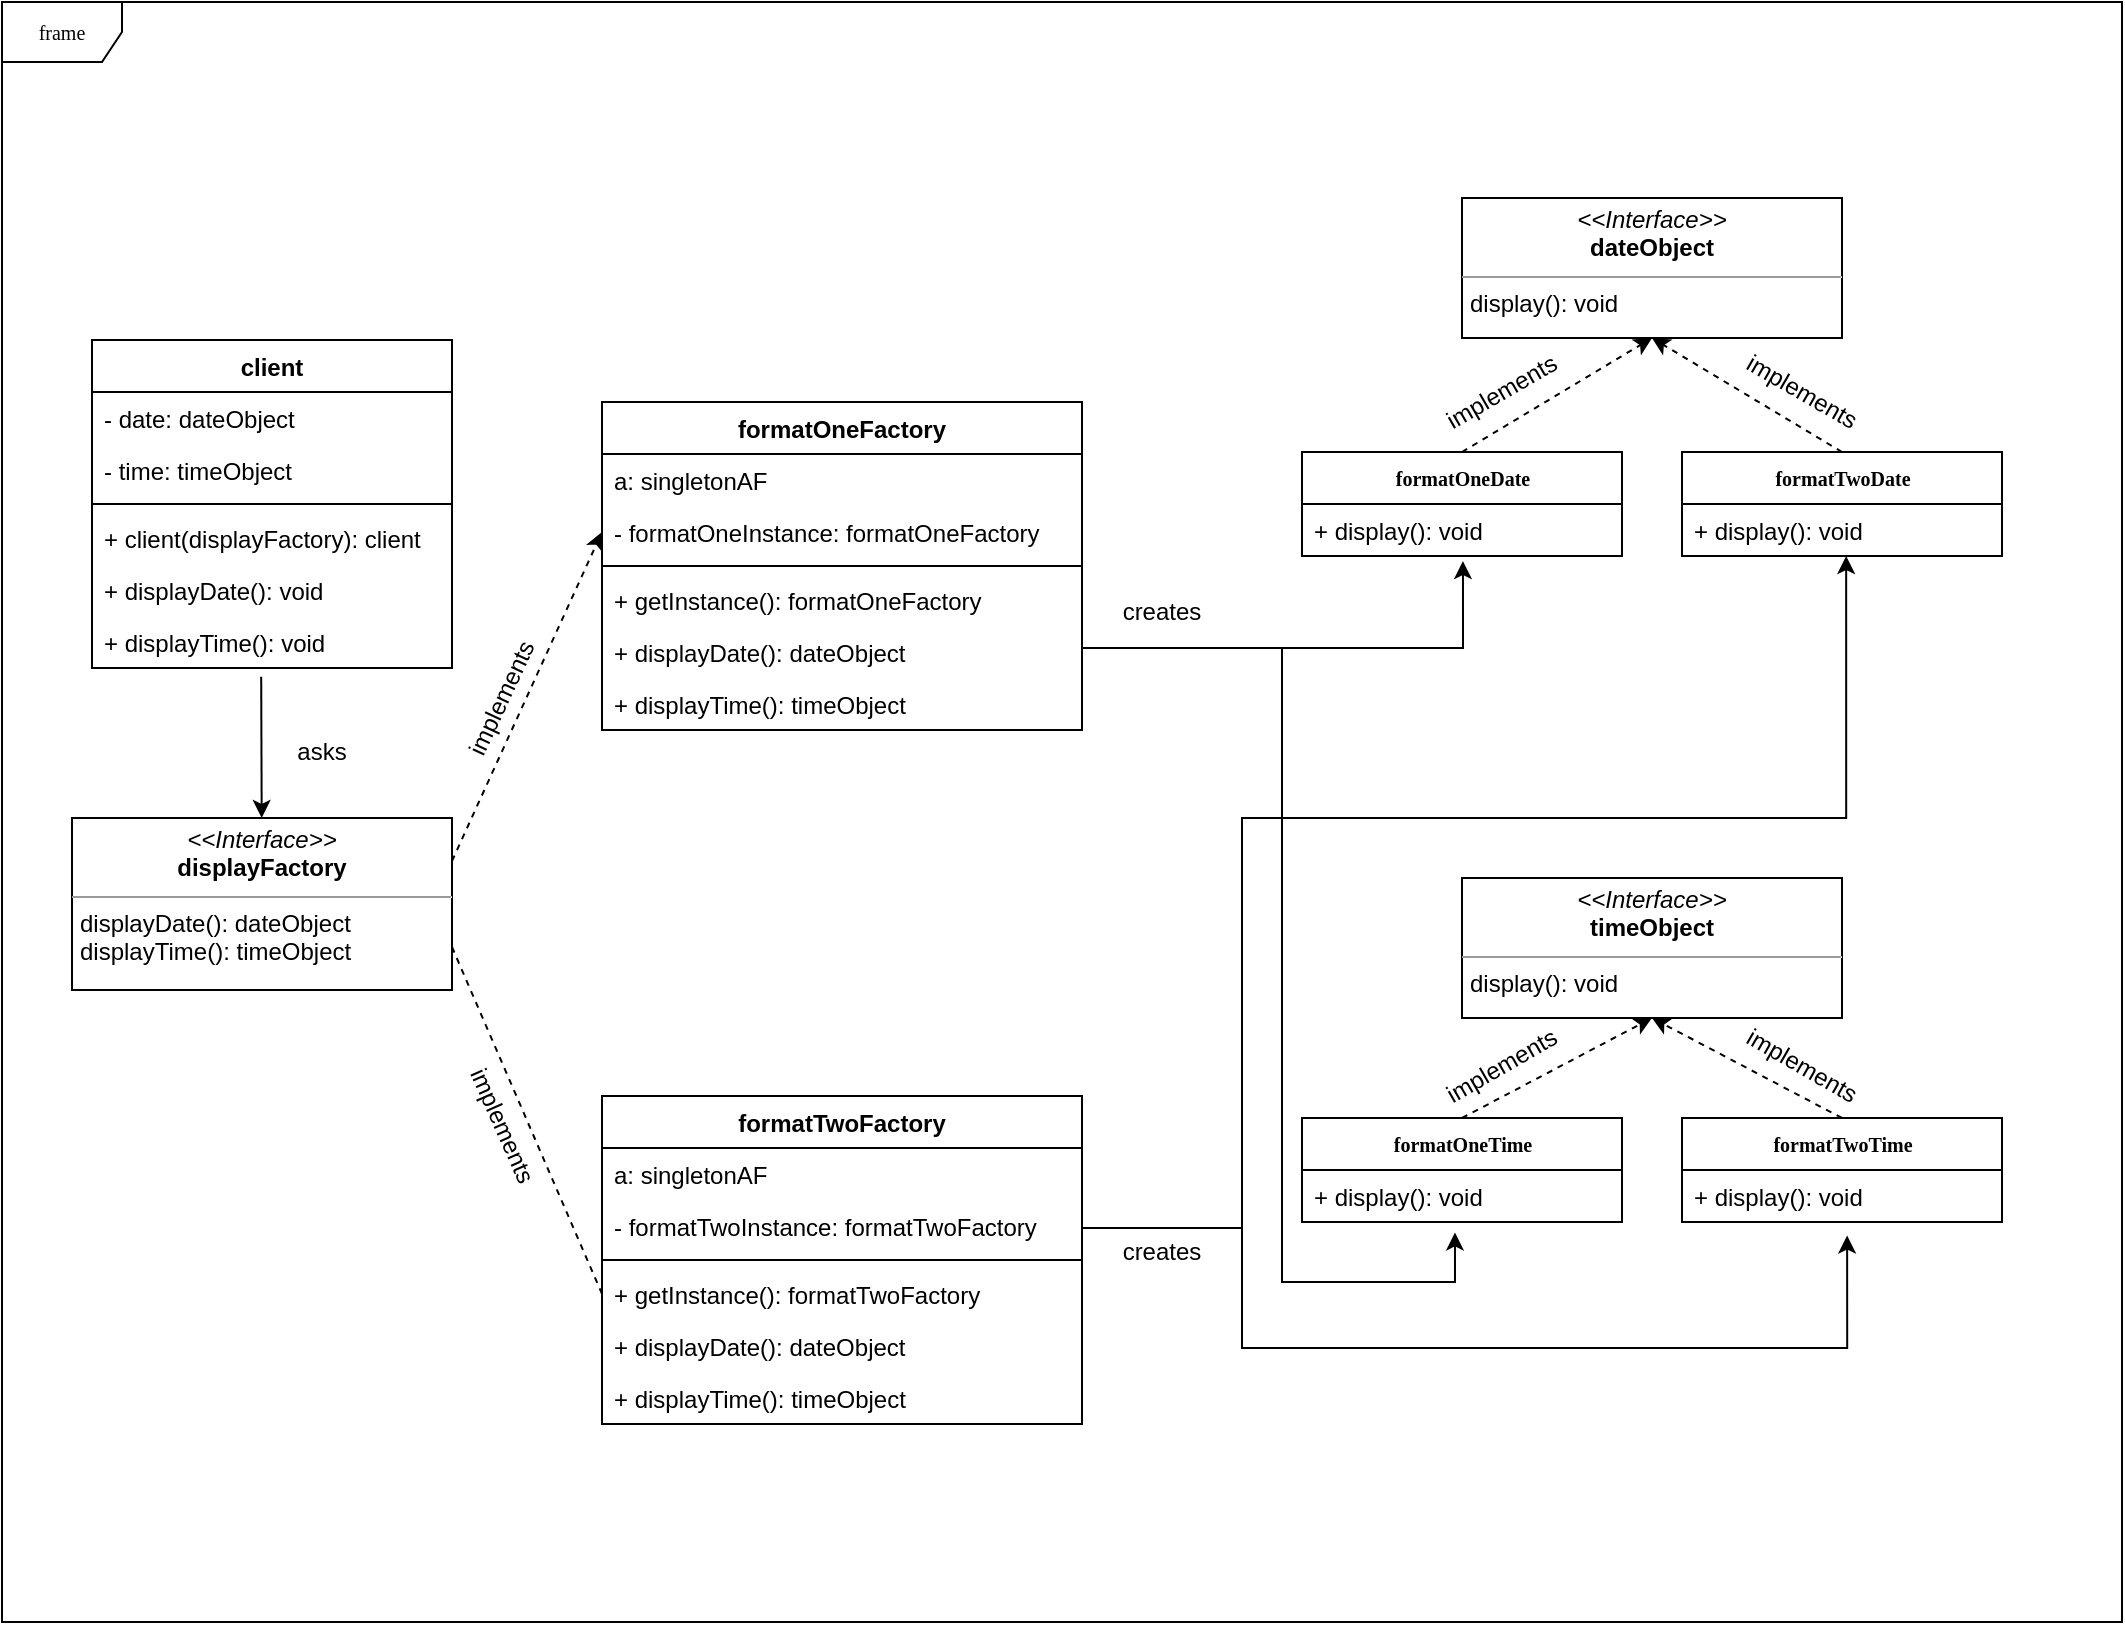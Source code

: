 <mxfile version="20.5.3" type="github">
  <diagram name="Page-1" id="c4acf3e9-155e-7222-9cf6-157b1a14988f">
    <mxGraphModel dx="1209" dy="666" grid="1" gridSize="10" guides="1" tooltips="1" connect="1" arrows="1" fold="1" page="1" pageScale="1" pageWidth="1100" pageHeight="850" background="none" math="0" shadow="0">
      <root>
        <mxCell id="0" />
        <mxCell id="1" parent="0" />
        <mxCell id="17acba5748e5396b-1" value="frame" style="shape=umlFrame;whiteSpace=wrap;html=1;rounded=0;shadow=0;comic=0;labelBackgroundColor=none;strokeWidth=1;fontFamily=Verdana;fontSize=10;align=center;" parent="1" vertex="1">
          <mxGeometry x="20" y="20" width="1060" height="810" as="geometry" />
        </mxCell>
        <mxCell id="BpKrfiNGWXmPdri83k6H-61" style="rounded=0;orthogonalLoop=1;jettySize=auto;html=1;exitX=1;exitY=0.25;exitDx=0;exitDy=0;entryX=0;entryY=0.5;entryDx=0;entryDy=0;dashed=1;" edge="1" parent="1" source="5d2195bd80daf111-12" target="BpKrfiNGWXmPdri83k6H-39">
          <mxGeometry relative="1" as="geometry" />
        </mxCell>
        <mxCell id="5d2195bd80daf111-12" value="&lt;p style=&quot;margin:0px;margin-top:4px;text-align:center;&quot;&gt;&lt;i&gt;&amp;lt;&amp;lt;Interface&amp;gt;&amp;gt;&lt;/i&gt;&lt;br&gt;&lt;b&gt;displayFactory&lt;/b&gt;&lt;/p&gt;&lt;hr size=&quot;1&quot;&gt;&lt;p style=&quot;margin:0px;margin-left:4px;&quot;&gt;displayDate(): dateObject&lt;br&gt;displayTime(): timeObject&lt;/p&gt;" style="verticalAlign=top;align=left;overflow=fill;fontSize=12;fontFamily=Helvetica;html=1;rounded=0;shadow=0;comic=0;labelBackgroundColor=none;strokeWidth=1" parent="1" vertex="1">
          <mxGeometry x="55" y="428" width="190" height="86" as="geometry" />
        </mxCell>
        <mxCell id="5d2195bd80daf111-20" value="&lt;p style=&quot;margin:0px;margin-top:4px;text-align:center;&quot;&gt;&lt;i&gt;&amp;lt;&amp;lt;Interface&amp;gt;&amp;gt;&lt;/i&gt;&lt;br&gt;&lt;b&gt;dateObject&lt;/b&gt;&lt;/p&gt;&lt;hr size=&quot;1&quot;&gt;&lt;p style=&quot;margin:0px;margin-left:4px;&quot;&gt;display(): void&lt;br&gt;&lt;/p&gt;" style="verticalAlign=top;align=left;overflow=fill;fontSize=12;fontFamily=Helvetica;html=1;rounded=0;shadow=0;comic=0;labelBackgroundColor=none;strokeWidth=1" parent="1" vertex="1">
          <mxGeometry x="750" y="118" width="190" height="70" as="geometry" />
        </mxCell>
        <mxCell id="BpKrfiNGWXmPdri83k6H-12" value="&lt;b&gt;formatOneDate&lt;/b&gt;" style="swimlane;html=1;fontStyle=0;childLayout=stackLayout;horizontal=1;startSize=26;fillColor=none;horizontalStack=0;resizeParent=1;resizeLast=0;collapsible=1;marginBottom=0;swimlaneFillColor=#ffffff;rounded=0;shadow=0;comic=0;labelBackgroundColor=none;strokeWidth=1;fontFamily=Verdana;fontSize=10;align=center;" vertex="1" parent="1">
          <mxGeometry x="670" y="245" width="160" height="52" as="geometry" />
        </mxCell>
        <mxCell id="BpKrfiNGWXmPdri83k6H-13" value="+ display(): void" style="text;html=1;strokeColor=none;fillColor=none;align=left;verticalAlign=top;spacingLeft=4;spacingRight=4;whiteSpace=wrap;overflow=hidden;rotatable=0;points=[[0,0.5],[1,0.5]];portConstraint=eastwest;" vertex="1" parent="BpKrfiNGWXmPdri83k6H-12">
          <mxGeometry y="26" width="160" height="26" as="geometry" />
        </mxCell>
        <mxCell id="BpKrfiNGWXmPdri83k6H-16" value="&lt;b&gt;formatTwoTime&lt;/b&gt;" style="swimlane;html=1;fontStyle=0;childLayout=stackLayout;horizontal=1;startSize=26;fillColor=none;horizontalStack=0;resizeParent=1;resizeLast=0;collapsible=1;marginBottom=0;swimlaneFillColor=#ffffff;rounded=0;shadow=0;comic=0;labelBackgroundColor=none;strokeWidth=1;fontFamily=Verdana;fontSize=10;align=center;" vertex="1" parent="1">
          <mxGeometry x="860" y="578" width="160" height="52" as="geometry" />
        </mxCell>
        <mxCell id="BpKrfiNGWXmPdri83k6H-17" value="+ display(): void" style="text;html=1;strokeColor=none;fillColor=none;align=left;verticalAlign=top;spacingLeft=4;spacingRight=4;whiteSpace=wrap;overflow=hidden;rotatable=0;points=[[0,0.5],[1,0.5]];portConstraint=eastwest;" vertex="1" parent="BpKrfiNGWXmPdri83k6H-16">
          <mxGeometry y="26" width="160" height="26" as="geometry" />
        </mxCell>
        <mxCell id="BpKrfiNGWXmPdri83k6H-18" value="&lt;p style=&quot;margin:0px;margin-top:4px;text-align:center;&quot;&gt;&lt;i&gt;&amp;lt;&amp;lt;Interface&amp;gt;&amp;gt;&lt;/i&gt;&lt;br&gt;&lt;b&gt;timeObject&lt;/b&gt;&lt;/p&gt;&lt;hr size=&quot;1&quot;&gt;&lt;p style=&quot;margin:0px;margin-left:4px;&quot;&gt;display(): void&lt;br&gt;&lt;/p&gt;" style="verticalAlign=top;align=left;overflow=fill;fontSize=12;fontFamily=Helvetica;html=1;rounded=0;shadow=0;comic=0;labelBackgroundColor=none;strokeWidth=1" vertex="1" parent="1">
          <mxGeometry x="750" y="458" width="190" height="70" as="geometry" />
        </mxCell>
        <mxCell id="BpKrfiNGWXmPdri83k6H-19" value="&lt;b&gt;formatTwoDate&lt;/b&gt;" style="swimlane;html=1;fontStyle=0;childLayout=stackLayout;horizontal=1;startSize=26;fillColor=none;horizontalStack=0;resizeParent=1;resizeLast=0;collapsible=1;marginBottom=0;swimlaneFillColor=#ffffff;rounded=0;shadow=0;comic=0;labelBackgroundColor=none;strokeWidth=1;fontFamily=Verdana;fontSize=10;align=center;" vertex="1" parent="1">
          <mxGeometry x="860" y="245" width="160" height="52" as="geometry" />
        </mxCell>
        <mxCell id="BpKrfiNGWXmPdri83k6H-20" value="+ display(): void" style="text;html=1;strokeColor=none;fillColor=none;align=left;verticalAlign=top;spacingLeft=4;spacingRight=4;whiteSpace=wrap;overflow=hidden;rotatable=0;points=[[0,0.5],[1,0.5]];portConstraint=eastwest;" vertex="1" parent="BpKrfiNGWXmPdri83k6H-19">
          <mxGeometry y="26" width="160" height="26" as="geometry" />
        </mxCell>
        <mxCell id="BpKrfiNGWXmPdri83k6H-21" value="&lt;b&gt;formatOneTime&lt;/b&gt;" style="swimlane;html=1;fontStyle=0;childLayout=stackLayout;horizontal=1;startSize=26;fillColor=none;horizontalStack=0;resizeParent=1;resizeLast=0;collapsible=1;marginBottom=0;swimlaneFillColor=#ffffff;rounded=0;shadow=0;comic=0;labelBackgroundColor=none;strokeWidth=1;fontFamily=Verdana;fontSize=10;align=center;" vertex="1" parent="1">
          <mxGeometry x="670" y="578" width="160" height="52" as="geometry" />
        </mxCell>
        <mxCell id="BpKrfiNGWXmPdri83k6H-22" value="+ display(): void" style="text;html=1;strokeColor=none;fillColor=none;align=left;verticalAlign=top;spacingLeft=4;spacingRight=4;whiteSpace=wrap;overflow=hidden;rotatable=0;points=[[0,0.5],[1,0.5]];portConstraint=eastwest;" vertex="1" parent="BpKrfiNGWXmPdri83k6H-21">
          <mxGeometry y="26" width="160" height="26" as="geometry" />
        </mxCell>
        <mxCell id="BpKrfiNGWXmPdri83k6H-28" value="client" style="swimlane;fontStyle=1;align=center;verticalAlign=top;childLayout=stackLayout;horizontal=1;startSize=26;horizontalStack=0;resizeParent=1;resizeParentMax=0;resizeLast=0;collapsible=1;marginBottom=0;strokeColor=default;strokeWidth=1;" vertex="1" parent="1">
          <mxGeometry x="65" y="189" width="180" height="164" as="geometry" />
        </mxCell>
        <mxCell id="BpKrfiNGWXmPdri83k6H-32" value="- date: dateObject" style="text;strokeColor=none;fillColor=none;align=left;verticalAlign=top;spacingLeft=4;spacingRight=4;overflow=hidden;rotatable=0;points=[[0,0.5],[1,0.5]];portConstraint=eastwest;strokeWidth=1;" vertex="1" parent="BpKrfiNGWXmPdri83k6H-28">
          <mxGeometry y="26" width="180" height="26" as="geometry" />
        </mxCell>
        <mxCell id="BpKrfiNGWXmPdri83k6H-29" value="- time: timeObject" style="text;strokeColor=none;fillColor=none;align=left;verticalAlign=top;spacingLeft=4;spacingRight=4;overflow=hidden;rotatable=0;points=[[0,0.5],[1,0.5]];portConstraint=eastwest;strokeWidth=1;" vertex="1" parent="BpKrfiNGWXmPdri83k6H-28">
          <mxGeometry y="52" width="180" height="26" as="geometry" />
        </mxCell>
        <mxCell id="BpKrfiNGWXmPdri83k6H-30" value="" style="line;strokeWidth=1;fillColor=none;align=left;verticalAlign=middle;spacingTop=-1;spacingLeft=3;spacingRight=3;rotatable=0;labelPosition=right;points=[];portConstraint=eastwest;strokeColor=inherit;" vertex="1" parent="BpKrfiNGWXmPdri83k6H-28">
          <mxGeometry y="78" width="180" height="8" as="geometry" />
        </mxCell>
        <mxCell id="BpKrfiNGWXmPdri83k6H-34" value="+ client(displayFactory): client" style="text;strokeColor=none;fillColor=none;align=left;verticalAlign=top;spacingLeft=4;spacingRight=4;overflow=hidden;rotatable=0;points=[[0,0.5],[1,0.5]];portConstraint=eastwest;strokeWidth=1;" vertex="1" parent="BpKrfiNGWXmPdri83k6H-28">
          <mxGeometry y="86" width="180" height="26" as="geometry" />
        </mxCell>
        <mxCell id="BpKrfiNGWXmPdri83k6H-31" value="+ displayDate(): void" style="text;strokeColor=none;fillColor=none;align=left;verticalAlign=top;spacingLeft=4;spacingRight=4;overflow=hidden;rotatable=0;points=[[0,0.5],[1,0.5]];portConstraint=eastwest;strokeWidth=1;" vertex="1" parent="BpKrfiNGWXmPdri83k6H-28">
          <mxGeometry y="112" width="180" height="26" as="geometry" />
        </mxCell>
        <mxCell id="BpKrfiNGWXmPdri83k6H-35" value="+ displayTime(): void" style="text;strokeColor=none;fillColor=none;align=left;verticalAlign=top;spacingLeft=4;spacingRight=4;overflow=hidden;rotatable=0;points=[[0,0.5],[1,0.5]];portConstraint=eastwest;strokeWidth=1;" vertex="1" parent="BpKrfiNGWXmPdri83k6H-28">
          <mxGeometry y="138" width="180" height="26" as="geometry" />
        </mxCell>
        <mxCell id="BpKrfiNGWXmPdri83k6H-37" value="formatOneFactory" style="swimlane;fontStyle=1;align=center;verticalAlign=top;childLayout=stackLayout;horizontal=1;startSize=26;horizontalStack=0;resizeParent=1;resizeParentMax=0;resizeLast=0;collapsible=1;marginBottom=0;strokeColor=default;strokeWidth=1;" vertex="1" parent="1">
          <mxGeometry x="320" y="220" width="240" height="164" as="geometry" />
        </mxCell>
        <mxCell id="BpKrfiNGWXmPdri83k6H-38" value="a: singletonAF" style="text;strokeColor=none;fillColor=none;align=left;verticalAlign=top;spacingLeft=4;spacingRight=4;overflow=hidden;rotatable=0;points=[[0,0.5],[1,0.5]];portConstraint=eastwest;strokeWidth=1;" vertex="1" parent="BpKrfiNGWXmPdri83k6H-37">
          <mxGeometry y="26" width="240" height="26" as="geometry" />
        </mxCell>
        <mxCell id="BpKrfiNGWXmPdri83k6H-39" value="- formatOneInstance: formatOneFactory" style="text;strokeColor=none;fillColor=none;align=left;verticalAlign=top;spacingLeft=4;spacingRight=4;overflow=hidden;rotatable=0;points=[[0,0.5],[1,0.5]];portConstraint=eastwest;strokeWidth=1;" vertex="1" parent="BpKrfiNGWXmPdri83k6H-37">
          <mxGeometry y="52" width="240" height="26" as="geometry" />
        </mxCell>
        <mxCell id="BpKrfiNGWXmPdri83k6H-40" value="" style="line;strokeWidth=1;fillColor=none;align=left;verticalAlign=middle;spacingTop=-1;spacingLeft=3;spacingRight=3;rotatable=0;labelPosition=right;points=[];portConstraint=eastwest;strokeColor=inherit;" vertex="1" parent="BpKrfiNGWXmPdri83k6H-37">
          <mxGeometry y="78" width="240" height="8" as="geometry" />
        </mxCell>
        <mxCell id="BpKrfiNGWXmPdri83k6H-41" value="+ getInstance(): formatOneFactory" style="text;strokeColor=none;fillColor=none;align=left;verticalAlign=top;spacingLeft=4;spacingRight=4;overflow=hidden;rotatable=0;points=[[0,0.5],[1,0.5]];portConstraint=eastwest;strokeWidth=1;" vertex="1" parent="BpKrfiNGWXmPdri83k6H-37">
          <mxGeometry y="86" width="240" height="26" as="geometry" />
        </mxCell>
        <mxCell id="BpKrfiNGWXmPdri83k6H-42" value="+ displayDate(): dateObject" style="text;strokeColor=none;fillColor=none;align=left;verticalAlign=top;spacingLeft=4;spacingRight=4;overflow=hidden;rotatable=0;points=[[0,0.5],[1,0.5]];portConstraint=eastwest;strokeWidth=1;" vertex="1" parent="BpKrfiNGWXmPdri83k6H-37">
          <mxGeometry y="112" width="240" height="26" as="geometry" />
        </mxCell>
        <mxCell id="BpKrfiNGWXmPdri83k6H-43" value="+ displayTime(): timeObject" style="text;strokeColor=none;fillColor=none;align=left;verticalAlign=top;spacingLeft=4;spacingRight=4;overflow=hidden;rotatable=0;points=[[0,0.5],[1,0.5]];portConstraint=eastwest;strokeWidth=1;" vertex="1" parent="BpKrfiNGWXmPdri83k6H-37">
          <mxGeometry y="138" width="240" height="26" as="geometry" />
        </mxCell>
        <mxCell id="BpKrfiNGWXmPdri83k6H-51" value="formatTwoFactory" style="swimlane;fontStyle=1;align=center;verticalAlign=top;childLayout=stackLayout;horizontal=1;startSize=26;horizontalStack=0;resizeParent=1;resizeParentMax=0;resizeLast=0;collapsible=1;marginBottom=0;strokeColor=default;strokeWidth=1;" vertex="1" parent="1">
          <mxGeometry x="320" y="567" width="240" height="164" as="geometry" />
        </mxCell>
        <mxCell id="BpKrfiNGWXmPdri83k6H-52" value="a: singletonAF" style="text;strokeColor=none;fillColor=none;align=left;verticalAlign=top;spacingLeft=4;spacingRight=4;overflow=hidden;rotatable=0;points=[[0,0.5],[1,0.5]];portConstraint=eastwest;strokeWidth=1;" vertex="1" parent="BpKrfiNGWXmPdri83k6H-51">
          <mxGeometry y="26" width="240" height="26" as="geometry" />
        </mxCell>
        <mxCell id="BpKrfiNGWXmPdri83k6H-53" value="- formatTwoInstance: formatTwoFactory" style="text;strokeColor=none;fillColor=none;align=left;verticalAlign=top;spacingLeft=4;spacingRight=4;overflow=hidden;rotatable=0;points=[[0,0.5],[1,0.5]];portConstraint=eastwest;strokeWidth=1;" vertex="1" parent="BpKrfiNGWXmPdri83k6H-51">
          <mxGeometry y="52" width="240" height="26" as="geometry" />
        </mxCell>
        <mxCell id="BpKrfiNGWXmPdri83k6H-54" value="" style="line;strokeWidth=1;fillColor=none;align=left;verticalAlign=middle;spacingTop=-1;spacingLeft=3;spacingRight=3;rotatable=0;labelPosition=right;points=[];portConstraint=eastwest;strokeColor=inherit;" vertex="1" parent="BpKrfiNGWXmPdri83k6H-51">
          <mxGeometry y="78" width="240" height="8" as="geometry" />
        </mxCell>
        <mxCell id="BpKrfiNGWXmPdri83k6H-55" value="+ getInstance(): formatTwoFactory" style="text;strokeColor=none;fillColor=none;align=left;verticalAlign=top;spacingLeft=4;spacingRight=4;overflow=hidden;rotatable=0;points=[[0,0.5],[1,0.5]];portConstraint=eastwest;strokeWidth=1;" vertex="1" parent="BpKrfiNGWXmPdri83k6H-51">
          <mxGeometry y="86" width="240" height="26" as="geometry" />
        </mxCell>
        <mxCell id="BpKrfiNGWXmPdri83k6H-56" value="+ displayDate(): dateObject" style="text;strokeColor=none;fillColor=none;align=left;verticalAlign=top;spacingLeft=4;spacingRight=4;overflow=hidden;rotatable=0;points=[[0,0.5],[1,0.5]];portConstraint=eastwest;strokeWidth=1;" vertex="1" parent="BpKrfiNGWXmPdri83k6H-51">
          <mxGeometry y="112" width="240" height="26" as="geometry" />
        </mxCell>
        <mxCell id="BpKrfiNGWXmPdri83k6H-57" value="+ displayTime(): timeObject" style="text;strokeColor=none;fillColor=none;align=left;verticalAlign=top;spacingLeft=4;spacingRight=4;overflow=hidden;rotatable=0;points=[[0,0.5],[1,0.5]];portConstraint=eastwest;strokeWidth=1;" vertex="1" parent="BpKrfiNGWXmPdri83k6H-51">
          <mxGeometry y="138" width="240" height="26" as="geometry" />
        </mxCell>
        <mxCell id="BpKrfiNGWXmPdri83k6H-60" value="" style="endArrow=none;dashed=1;html=1;rounded=0;entryX=0;entryY=0.5;entryDx=0;entryDy=0;exitX=1;exitY=0.75;exitDx=0;exitDy=0;" edge="1" parent="1" source="5d2195bd80daf111-12" target="BpKrfiNGWXmPdri83k6H-55">
          <mxGeometry width="50" height="50" relative="1" as="geometry">
            <mxPoint x="560" y="478" as="sourcePoint" />
            <mxPoint x="610" y="428" as="targetPoint" />
          </mxGeometry>
        </mxCell>
        <mxCell id="BpKrfiNGWXmPdri83k6H-62" style="rounded=0;orthogonalLoop=1;jettySize=auto;html=1;exitX=0.5;exitY=0;exitDx=0;exitDy=0;entryX=0.5;entryY=1;entryDx=0;entryDy=0;dashed=1;" edge="1" parent="1" source="BpKrfiNGWXmPdri83k6H-12" target="5d2195bd80daf111-20">
          <mxGeometry relative="1" as="geometry">
            <mxPoint x="645" y="457.5" as="sourcePoint" />
            <mxPoint x="750" y="301" as="targetPoint" />
          </mxGeometry>
        </mxCell>
        <mxCell id="BpKrfiNGWXmPdri83k6H-63" style="rounded=0;orthogonalLoop=1;jettySize=auto;html=1;exitX=0.5;exitY=0;exitDx=0;exitDy=0;entryX=0.5;entryY=1;entryDx=0;entryDy=0;dashed=1;" edge="1" parent="1" source="BpKrfiNGWXmPdri83k6H-21" target="BpKrfiNGWXmPdri83k6H-18">
          <mxGeometry relative="1" as="geometry">
            <mxPoint x="640" y="531" as="sourcePoint" />
            <mxPoint x="735" y="490" as="targetPoint" />
          </mxGeometry>
        </mxCell>
        <mxCell id="BpKrfiNGWXmPdri83k6H-64" style="rounded=0;orthogonalLoop=1;jettySize=auto;html=1;exitX=0.5;exitY=0;exitDx=0;exitDy=0;entryX=0.5;entryY=1;entryDx=0;entryDy=0;dashed=1;" edge="1" parent="1" source="BpKrfiNGWXmPdri83k6H-19" target="5d2195bd80daf111-20">
          <mxGeometry relative="1" as="geometry">
            <mxPoint x="770" y="370.5" as="sourcePoint" />
            <mxPoint x="865" y="331.5" as="targetPoint" />
          </mxGeometry>
        </mxCell>
        <mxCell id="BpKrfiNGWXmPdri83k6H-65" style="rounded=0;orthogonalLoop=1;jettySize=auto;html=1;exitX=0.5;exitY=0;exitDx=0;exitDy=0;entryX=0.5;entryY=1;entryDx=0;entryDy=0;dashed=1;" edge="1" parent="1" source="BpKrfiNGWXmPdri83k6H-16" target="BpKrfiNGWXmPdri83k6H-18">
          <mxGeometry relative="1" as="geometry">
            <mxPoint x="1055" y="481" as="sourcePoint" />
            <mxPoint x="960" y="440" as="targetPoint" />
          </mxGeometry>
        </mxCell>
        <mxCell id="BpKrfiNGWXmPdri83k6H-67" value="" style="endArrow=classic;html=1;rounded=0;exitX=0.47;exitY=1.167;exitDx=0;exitDy=0;exitPerimeter=0;" edge="1" parent="1" source="BpKrfiNGWXmPdri83k6H-35" target="5d2195bd80daf111-12">
          <mxGeometry width="50" height="50" relative="1" as="geometry">
            <mxPoint x="20" y="530.736" as="sourcePoint" />
            <mxPoint x="349" y="498" as="targetPoint" />
          </mxGeometry>
        </mxCell>
        <mxCell id="BpKrfiNGWXmPdri83k6H-68" value="" style="endArrow=classic;html=1;rounded=0;entryX=0.513;entryY=1;entryDx=0;entryDy=0;entryPerimeter=0;exitX=1;exitY=0.5;exitDx=0;exitDy=0;edgeStyle=orthogonalEdgeStyle;" edge="1" parent="1" source="BpKrfiNGWXmPdri83k6H-53" target="BpKrfiNGWXmPdri83k6H-20">
          <mxGeometry width="50" height="50" relative="1" as="geometry">
            <mxPoint x="630" y="460.736" as="sourcePoint" />
            <mxPoint x="959" y="428" as="targetPoint" />
            <Array as="points">
              <mxPoint x="560" y="633" />
              <mxPoint x="640" y="633" />
              <mxPoint x="640" y="428" />
              <mxPoint x="942" y="428" />
            </Array>
          </mxGeometry>
        </mxCell>
        <mxCell id="BpKrfiNGWXmPdri83k6H-70" value="" style="endArrow=classic;html=1;rounded=0;entryX=0.478;entryY=1.201;entryDx=0;entryDy=0;entryPerimeter=0;exitX=1;exitY=0.75;exitDx=0;exitDy=0;edgeStyle=orthogonalEdgeStyle;" edge="1" parent="1" source="BpKrfiNGWXmPdri83k6H-37" target="BpKrfiNGWXmPdri83k6H-22">
          <mxGeometry width="50" height="50" relative="1" as="geometry">
            <mxPoint x="600" y="643" as="sourcePoint" />
            <mxPoint x="952.08" y="371" as="targetPoint" />
            <Array as="points">
              <mxPoint x="660" y="343" />
              <mxPoint x="660" y="660" />
              <mxPoint x="747" y="660" />
            </Array>
          </mxGeometry>
        </mxCell>
        <mxCell id="BpKrfiNGWXmPdri83k6H-76" value="" style="endArrow=classic;html=1;rounded=0;entryX=0.516;entryY=1.261;entryDx=0;entryDy=0;entryPerimeter=0;exitX=1;exitY=0.5;exitDx=0;exitDy=0;edgeStyle=orthogonalEdgeStyle;" edge="1" parent="1" source="BpKrfiNGWXmPdri83k6H-53" target="BpKrfiNGWXmPdri83k6H-17">
          <mxGeometry width="50" height="50" relative="1" as="geometry">
            <mxPoint x="610" y="699.66" as="sourcePoint" />
            <mxPoint x="770.48" y="658.002" as="targetPoint" />
            <Array as="points">
              <mxPoint x="560" y="633" />
              <mxPoint x="640" y="633" />
              <mxPoint x="640" y="693" />
              <mxPoint x="943" y="693" />
            </Array>
          </mxGeometry>
        </mxCell>
        <mxCell id="BpKrfiNGWXmPdri83k6H-79" value="" style="endArrow=classic;html=1;rounded=0;entryX=0.503;entryY=1.098;entryDx=0;entryDy=0;entryPerimeter=0;edgeStyle=orthogonalEdgeStyle;exitX=1;exitY=0.75;exitDx=0;exitDy=0;" edge="1" parent="1" source="BpKrfiNGWXmPdri83k6H-37" target="BpKrfiNGWXmPdri83k6H-13">
          <mxGeometry width="50" height="50" relative="1" as="geometry">
            <mxPoint x="590" y="340" as="sourcePoint" />
            <mxPoint x="610" y="160" as="targetPoint" />
            <Array as="points">
              <mxPoint x="751" y="343" />
            </Array>
          </mxGeometry>
        </mxCell>
        <mxCell id="BpKrfiNGWXmPdri83k6H-80" value="asks" style="text;html=1;strokeColor=none;fillColor=none;align=center;verticalAlign=middle;whiteSpace=wrap;rounded=0;strokeWidth=1;" vertex="1" parent="1">
          <mxGeometry x="150" y="380" width="60" height="30" as="geometry" />
        </mxCell>
        <mxCell id="BpKrfiNGWXmPdri83k6H-81" value="implements" style="text;html=1;strokeColor=none;fillColor=none;align=center;verticalAlign=middle;whiteSpace=wrap;rounded=0;strokeWidth=1;rotation=-65;" vertex="1" parent="1">
          <mxGeometry x="240" y="353" width="60" height="30" as="geometry" />
        </mxCell>
        <mxCell id="BpKrfiNGWXmPdri83k6H-83" value="implements" style="text;html=1;strokeColor=none;fillColor=none;align=center;verticalAlign=middle;whiteSpace=wrap;rounded=0;strokeWidth=1;rotation=66;" vertex="1" parent="1">
          <mxGeometry x="240" y="567" width="60" height="30" as="geometry" />
        </mxCell>
        <mxCell id="BpKrfiNGWXmPdri83k6H-85" value="creates" style="text;html=1;strokeColor=none;fillColor=none;align=center;verticalAlign=middle;whiteSpace=wrap;rounded=0;strokeWidth=1;" vertex="1" parent="1">
          <mxGeometry x="570" y="630" width="60" height="30" as="geometry" />
        </mxCell>
        <mxCell id="BpKrfiNGWXmPdri83k6H-86" value="implements" style="text;html=1;strokeColor=none;fillColor=none;align=center;verticalAlign=middle;whiteSpace=wrap;rounded=0;strokeWidth=1;rotation=-30;" vertex="1" parent="1">
          <mxGeometry x="740" y="200" width="60" height="30" as="geometry" />
        </mxCell>
        <mxCell id="BpKrfiNGWXmPdri83k6H-87" value="implements" style="text;html=1;strokeColor=none;fillColor=none;align=center;verticalAlign=middle;whiteSpace=wrap;rounded=0;strokeWidth=1;rotation=-30;" vertex="1" parent="1">
          <mxGeometry x="740" y="537" width="60" height="30" as="geometry" />
        </mxCell>
        <mxCell id="BpKrfiNGWXmPdri83k6H-88" value="implements" style="text;html=1;strokeColor=none;fillColor=none;align=center;verticalAlign=middle;whiteSpace=wrap;rounded=0;strokeWidth=1;rotation=30;" vertex="1" parent="1">
          <mxGeometry x="890" y="537" width="60" height="30" as="geometry" />
        </mxCell>
        <mxCell id="BpKrfiNGWXmPdri83k6H-92" value="implements" style="text;html=1;strokeColor=none;fillColor=none;align=center;verticalAlign=middle;whiteSpace=wrap;rounded=0;strokeWidth=1;rotation=30;" vertex="1" parent="1">
          <mxGeometry x="890" y="200" width="60" height="30" as="geometry" />
        </mxCell>
        <mxCell id="BpKrfiNGWXmPdri83k6H-93" value="creates" style="text;html=1;strokeColor=none;fillColor=none;align=center;verticalAlign=middle;whiteSpace=wrap;rounded=0;strokeWidth=1;" vertex="1" parent="1">
          <mxGeometry x="570" y="310" width="60" height="30" as="geometry" />
        </mxCell>
      </root>
    </mxGraphModel>
  </diagram>
</mxfile>

